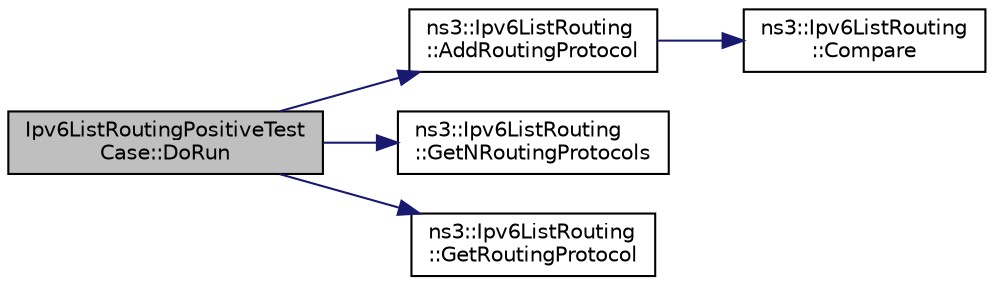 digraph "Ipv6ListRoutingPositiveTestCase::DoRun"
{
  edge [fontname="Helvetica",fontsize="10",labelfontname="Helvetica",labelfontsize="10"];
  node [fontname="Helvetica",fontsize="10",shape=record];
  rankdir="LR";
  Node1 [label="Ipv6ListRoutingPositiveTest\lCase::DoRun",height=0.2,width=0.4,color="black", fillcolor="grey75", style="filled", fontcolor="black"];
  Node1 -> Node2 [color="midnightblue",fontsize="10",style="solid"];
  Node2 [label="ns3::Ipv6ListRouting\l::AddRoutingProtocol",height=0.2,width=0.4,color="black", fillcolor="white", style="filled",URL="$d1/dc7/classns3_1_1Ipv6ListRouting.html#af2f9faf061ec907349d7287475fe73bc",tooltip="Register a new routing protocol to be used in this IPv4 stack. "];
  Node2 -> Node3 [color="midnightblue",fontsize="10",style="solid"];
  Node3 [label="ns3::Ipv6ListRouting\l::Compare",height=0.2,width=0.4,color="black", fillcolor="white", style="filled",URL="$d1/dc7/classns3_1_1Ipv6ListRouting.html#a3a0763f9854cedc4a231ba253ea2e418",tooltip="Compare two routing protocols. "];
  Node1 -> Node4 [color="midnightblue",fontsize="10",style="solid"];
  Node4 [label="ns3::Ipv6ListRouting\l::GetNRoutingProtocols",height=0.2,width=0.4,color="black", fillcolor="white", style="filled",URL="$d1/dc7/classns3_1_1Ipv6ListRouting.html#a7aa04efd7a6833dddcebe061bcbb0e78",tooltip="Get the number of routing protocols. "];
  Node1 -> Node5 [color="midnightblue",fontsize="10",style="solid"];
  Node5 [label="ns3::Ipv6ListRouting\l::GetRoutingProtocol",height=0.2,width=0.4,color="black", fillcolor="white", style="filled",URL="$d1/dc7/classns3_1_1Ipv6ListRouting.html#ac57acbccab04b57ffb62a8bd9d40d506",tooltip="Get pointer to routing protocol stored at index,. "];
}
